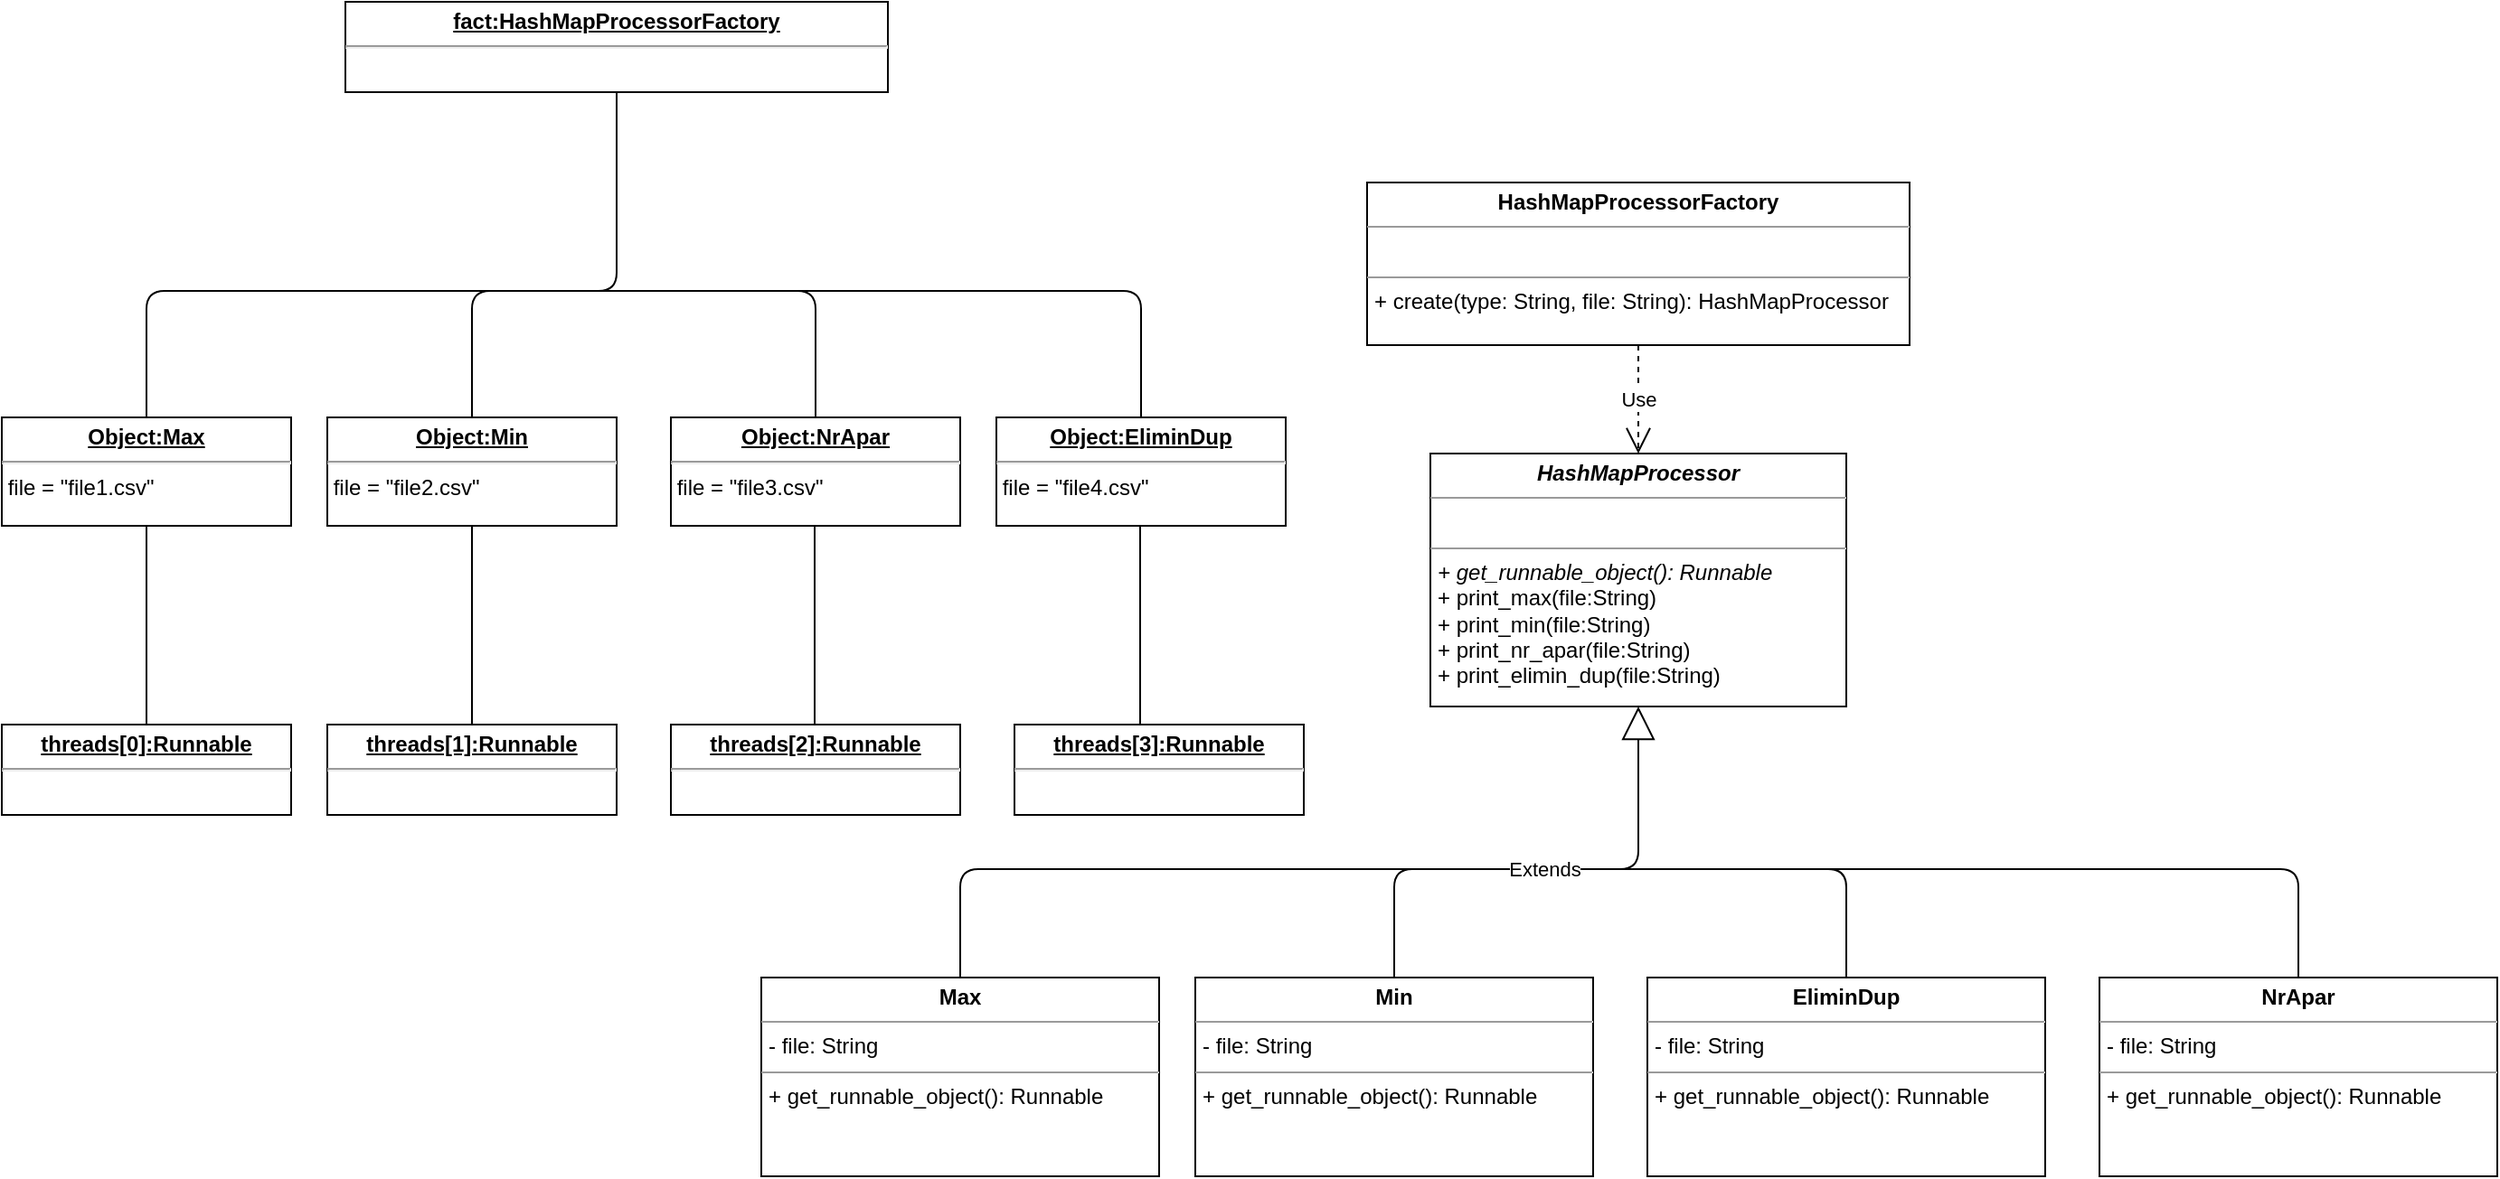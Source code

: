 <mxfile version="14.7.7" type="device"><diagram id="XsQ82FCbRbENwlQFKRoI" name="Page-1"><mxGraphModel dx="2286" dy="1812" grid="1" gridSize="10" guides="1" tooltips="1" connect="1" arrows="1" fold="1" page="1" pageScale="1" pageWidth="850" pageHeight="1100" math="0" shadow="0"><root><mxCell id="0"/><mxCell id="1" parent="0"/><mxCell id="ofvqh9xZmIxby0BlCn9Y-1" value="&lt;p style=&quot;margin: 0px ; margin-top: 4px ; text-align: center&quot;&gt;&lt;i&gt;&lt;b&gt;HashMapProcessor&lt;/b&gt;&lt;/i&gt;&lt;/p&gt;&lt;hr size=&quot;1&quot;&gt;&lt;p style=&quot;margin: 0px ; margin-left: 4px&quot;&gt;&lt;br&gt;&lt;/p&gt;&lt;hr size=&quot;1&quot;&gt;&lt;p style=&quot;margin: 0px ; margin-left: 4px&quot;&gt;&lt;i&gt;+ get_runnable_object(): Runnable&lt;/i&gt;&lt;/p&gt;&lt;p style=&quot;margin: 0px ; margin-left: 4px&quot;&gt;+ print_max(file:String)&lt;/p&gt;&lt;p style=&quot;margin: 0px ; margin-left: 4px&quot;&gt;+ print_min(file:String)&lt;/p&gt;&lt;p style=&quot;margin: 0px ; margin-left: 4px&quot;&gt;+ print_nr_apar(file:String)&lt;/p&gt;&lt;p style=&quot;margin: 0px ; margin-left: 4px&quot;&gt;+ print_elimin_dup(file:String)&lt;/p&gt;" style="verticalAlign=top;align=left;overflow=fill;fontSize=12;fontFamily=Helvetica;html=1;" vertex="1" parent="1"><mxGeometry x="460" y="10" width="230" height="140" as="geometry"/></mxCell><mxCell id="ofvqh9xZmIxby0BlCn9Y-2" value="&lt;p style=&quot;margin: 0px ; margin-top: 4px ; text-align: center&quot;&gt;&lt;b&gt;Max&lt;/b&gt;&lt;/p&gt;&lt;hr size=&quot;1&quot;&gt;&lt;p style=&quot;margin: 0px ; margin-left: 4px&quot;&gt;- file: String&lt;br&gt;&lt;/p&gt;&lt;hr size=&quot;1&quot;&gt;&lt;p style=&quot;margin: 0px ; margin-left: 4px&quot;&gt;+ get_runnable_object(): Runnable&lt;br&gt;&lt;/p&gt;" style="verticalAlign=top;align=left;overflow=fill;fontSize=12;fontFamily=Helvetica;html=1;" vertex="1" parent="1"><mxGeometry x="90" y="300" width="220" height="110" as="geometry"/></mxCell><mxCell id="ofvqh9xZmIxby0BlCn9Y-3" value="&lt;p style=&quot;margin: 0px ; margin-top: 4px ; text-align: center&quot;&gt;&lt;b&gt;Min&lt;/b&gt;&lt;/p&gt;&lt;hr size=&quot;1&quot;&gt;&lt;p style=&quot;margin: 0px ; margin-left: 4px&quot;&gt;- file: String&lt;br&gt;&lt;/p&gt;&lt;hr size=&quot;1&quot;&gt;&lt;p style=&quot;margin: 0px ; margin-left: 4px&quot;&gt;+ get_runnable_object(): Runnable&lt;br&gt;&lt;/p&gt;" style="verticalAlign=top;align=left;overflow=fill;fontSize=12;fontFamily=Helvetica;html=1;" vertex="1" parent="1"><mxGeometry x="330" y="300" width="220" height="110" as="geometry"/></mxCell><mxCell id="ofvqh9xZmIxby0BlCn9Y-4" value="&lt;p style=&quot;margin: 0px ; margin-top: 4px ; text-align: center&quot;&gt;&lt;b&gt;EliminDup&lt;/b&gt;&lt;br&gt;&lt;/p&gt;&lt;hr size=&quot;1&quot;&gt;&lt;p style=&quot;margin: 0px ; margin-left: 4px&quot;&gt;- file: String&lt;br&gt;&lt;/p&gt;&lt;hr size=&quot;1&quot;&gt;&lt;p style=&quot;margin: 0px ; margin-left: 4px&quot;&gt;+ get_runnable_object(): Runnable&lt;br&gt;&lt;/p&gt;" style="verticalAlign=top;align=left;overflow=fill;fontSize=12;fontFamily=Helvetica;html=1;" vertex="1" parent="1"><mxGeometry x="580" y="300" width="220" height="110" as="geometry"/></mxCell><mxCell id="ofvqh9xZmIxby0BlCn9Y-5" value="&lt;p style=&quot;margin: 0px ; margin-top: 4px ; text-align: center&quot;&gt;&lt;b&gt;NrApar&lt;/b&gt;&lt;br&gt;&lt;/p&gt;&lt;hr size=&quot;1&quot;&gt;&lt;p style=&quot;margin: 0px ; margin-left: 4px&quot;&gt;- file: String&lt;br&gt;&lt;/p&gt;&lt;hr size=&quot;1&quot;&gt;&lt;p style=&quot;margin: 0px ; margin-left: 4px&quot;&gt;+ get_runnable_object(): Runnable&lt;br&gt;&lt;/p&gt;" style="verticalAlign=top;align=left;overflow=fill;fontSize=12;fontFamily=Helvetica;html=1;" vertex="1" parent="1"><mxGeometry x="830" y="300" width="220" height="110" as="geometry"/></mxCell><mxCell id="ofvqh9xZmIxby0BlCn9Y-6" value="Extends" style="endArrow=block;endSize=16;endFill=0;html=1;entryX=0.5;entryY=1;entryDx=0;entryDy=0;exitX=0.5;exitY=0;exitDx=0;exitDy=0;" edge="1" parent="1" source="ofvqh9xZmIxby0BlCn9Y-3" target="ofvqh9xZmIxby0BlCn9Y-1"><mxGeometry width="160" relative="1" as="geometry"><mxPoint x="340" y="370" as="sourcePoint"/><mxPoint x="500" y="370" as="targetPoint"/><Array as="points"><mxPoint x="440" y="240"/><mxPoint x="575" y="240"/></Array></mxGeometry></mxCell><mxCell id="ofvqh9xZmIxby0BlCn9Y-7" value="" style="endArrow=none;html=1;entryX=0.5;entryY=0;entryDx=0;entryDy=0;" edge="1" parent="1" target="ofvqh9xZmIxby0BlCn9Y-2"><mxGeometry width="50" height="50" relative="1" as="geometry"><mxPoint x="460" y="240" as="sourcePoint"/><mxPoint x="200" y="300" as="targetPoint"/><Array as="points"><mxPoint x="200" y="240"/></Array></mxGeometry></mxCell><mxCell id="ofvqh9xZmIxby0BlCn9Y-8" value="" style="endArrow=none;html=1;entryX=0.5;entryY=0;entryDx=0;entryDy=0;" edge="1" parent="1" target="ofvqh9xZmIxby0BlCn9Y-4"><mxGeometry width="50" height="50" relative="1" as="geometry"><mxPoint x="560" y="240" as="sourcePoint"/><mxPoint x="450" y="340" as="targetPoint"/><Array as="points"><mxPoint x="690" y="240"/></Array></mxGeometry></mxCell><mxCell id="ofvqh9xZmIxby0BlCn9Y-9" value="" style="endArrow=none;html=1;entryX=0.5;entryY=0;entryDx=0;entryDy=0;" edge="1" parent="1" target="ofvqh9xZmIxby0BlCn9Y-5"><mxGeometry width="50" height="50" relative="1" as="geometry"><mxPoint x="660" y="240" as="sourcePoint"/><mxPoint x="450" y="340" as="targetPoint"/><Array as="points"><mxPoint x="940" y="240"/></Array></mxGeometry></mxCell><mxCell id="ofvqh9xZmIxby0BlCn9Y-10" value="&lt;p style=&quot;margin: 0px ; margin-top: 4px ; text-align: center&quot;&gt;&lt;b&gt;HashMapProcessorFactory&lt;/b&gt;&lt;/p&gt;&lt;hr size=&quot;1&quot;&gt;&lt;p style=&quot;margin: 0px ; margin-left: 4px&quot;&gt;&lt;br&gt;&lt;/p&gt;&lt;hr size=&quot;1&quot;&gt;&lt;p style=&quot;margin: 0px ; margin-left: 4px&quot;&gt;+ create(type: String, file: String): HashMapProcessor&lt;br&gt;&lt;/p&gt;" style="verticalAlign=top;align=left;overflow=fill;fontSize=12;fontFamily=Helvetica;html=1;" vertex="1" parent="1"><mxGeometry x="425" y="-140" width="300" height="90" as="geometry"/></mxCell><mxCell id="ofvqh9xZmIxby0BlCn9Y-14" value="Use" style="endArrow=open;endSize=12;dashed=1;html=1;exitX=0.5;exitY=1;exitDx=0;exitDy=0;entryX=0.5;entryY=0;entryDx=0;entryDy=0;" edge="1" parent="1" source="ofvqh9xZmIxby0BlCn9Y-10" target="ofvqh9xZmIxby0BlCn9Y-1"><mxGeometry width="160" relative="1" as="geometry"><mxPoint x="340" y="-30" as="sourcePoint"/><mxPoint x="500" y="-30" as="targetPoint"/></mxGeometry></mxCell><mxCell id="ofvqh9xZmIxby0BlCn9Y-15" value="&lt;p style=&quot;margin: 0px ; margin-top: 4px ; text-align: center ; text-decoration: underline&quot;&gt;&lt;b&gt;fact:HashMapProcessorFactory&lt;/b&gt;&lt;/p&gt;&lt;hr&gt;&lt;p style=&quot;margin: 0px ; margin-left: 8px&quot;&gt;&lt;br&gt;&lt;/p&gt;" style="verticalAlign=top;align=left;overflow=fill;fontSize=12;fontFamily=Helvetica;html=1;" vertex="1" parent="1"><mxGeometry x="-140" y="-240" width="300" height="50" as="geometry"/></mxCell><mxCell id="ofvqh9xZmIxby0BlCn9Y-16" value="&lt;p style=&quot;margin: 0px ; margin-top: 4px ; text-align: center ; text-decoration: underline&quot;&gt;&lt;b&gt;Object:Max&lt;/b&gt;&lt;/p&gt;&lt;hr&gt;&lt;div&gt;&amp;nbsp;file = &quot;file1.csv&quot;&lt;br&gt;&lt;/div&gt;" style="verticalAlign=top;align=left;overflow=fill;fontSize=12;fontFamily=Helvetica;html=1;" vertex="1" parent="1"><mxGeometry x="-330" y="-10" width="160" height="60" as="geometry"/></mxCell><mxCell id="ofvqh9xZmIxby0BlCn9Y-17" value="&lt;p style=&quot;margin: 0px ; margin-top: 4px ; text-align: center ; text-decoration: underline&quot;&gt;&lt;b&gt;Object:Min&lt;/b&gt;&lt;/p&gt;&lt;hr&gt;&lt;div&gt;&amp;nbsp;file = &quot;file2.csv&quot;&lt;br&gt;&lt;/div&gt;" style="verticalAlign=top;align=left;overflow=fill;fontSize=12;fontFamily=Helvetica;html=1;" vertex="1" parent="1"><mxGeometry x="-150" y="-10" width="160" height="60" as="geometry"/></mxCell><mxCell id="ofvqh9xZmIxby0BlCn9Y-18" value="&lt;p style=&quot;margin: 0px ; margin-top: 4px ; text-align: center ; text-decoration: underline&quot;&gt;&lt;b&gt;Object:NrApar&lt;/b&gt;&lt;/p&gt;&lt;hr&gt;&lt;div&gt;&amp;nbsp;file = &quot;file3.csv&quot;&lt;br&gt;&lt;/div&gt;" style="verticalAlign=top;align=left;overflow=fill;fontSize=12;fontFamily=Helvetica;html=1;" vertex="1" parent="1"><mxGeometry x="40" y="-10" width="160" height="60" as="geometry"/></mxCell><mxCell id="ofvqh9xZmIxby0BlCn9Y-19" value="&lt;p style=&quot;margin: 0px ; margin-top: 4px ; text-align: center ; text-decoration: underline&quot;&gt;&lt;b&gt;Object:EliminDup&lt;/b&gt;&lt;/p&gt;&lt;hr&gt;&lt;div&gt;&amp;nbsp;file = &quot;file4.csv&quot;&lt;br&gt;&lt;/div&gt;" style="verticalAlign=top;align=left;overflow=fill;fontSize=12;fontFamily=Helvetica;html=1;" vertex="1" parent="1"><mxGeometry x="220" y="-10" width="160" height="60" as="geometry"/></mxCell><mxCell id="ofvqh9xZmIxby0BlCn9Y-20" value="" style="endArrow=none;html=1;entryX=0.5;entryY=1;entryDx=0;entryDy=0;exitX=0.5;exitY=0;exitDx=0;exitDy=0;" edge="1" parent="1" source="ofvqh9xZmIxby0BlCn9Y-17" target="ofvqh9xZmIxby0BlCn9Y-15"><mxGeometry width="50" height="50" relative="1" as="geometry"><mxPoint x="400" y="140" as="sourcePoint"/><mxPoint x="450" y="90" as="targetPoint"/><Array as="points"><mxPoint x="-70" y="-80"/><mxPoint x="10" y="-80"/></Array></mxGeometry></mxCell><mxCell id="ofvqh9xZmIxby0BlCn9Y-21" value="" style="endArrow=none;html=1;entryX=0.5;entryY=0;entryDx=0;entryDy=0;" edge="1" parent="1" target="ofvqh9xZmIxby0BlCn9Y-16"><mxGeometry width="50" height="50" relative="1" as="geometry"><mxPoint x="-60" y="-80" as="sourcePoint"/><mxPoint x="170" y="90" as="targetPoint"/><Array as="points"><mxPoint x="-250" y="-80"/></Array></mxGeometry></mxCell><mxCell id="ofvqh9xZmIxby0BlCn9Y-22" value="" style="endArrow=none;html=1;entryX=0.5;entryY=0;entryDx=0;entryDy=0;" edge="1" parent="1" target="ofvqh9xZmIxby0BlCn9Y-18"><mxGeometry width="50" height="50" relative="1" as="geometry"><mxPoint x="-10" y="-80" as="sourcePoint"/><mxPoint x="170" y="90" as="targetPoint"/><Array as="points"><mxPoint x="120" y="-80"/></Array></mxGeometry></mxCell><mxCell id="ofvqh9xZmIxby0BlCn9Y-23" value="" style="endArrow=none;html=1;entryX=0.5;entryY=0;entryDx=0;entryDy=0;entryPerimeter=0;" edge="1" parent="1" target="ofvqh9xZmIxby0BlCn9Y-19"><mxGeometry width="50" height="50" relative="1" as="geometry"><mxPoint x="90" y="-80" as="sourcePoint"/><mxPoint x="170" y="90" as="targetPoint"/><Array as="points"><mxPoint x="300" y="-80"/></Array></mxGeometry></mxCell><mxCell id="ofvqh9xZmIxby0BlCn9Y-24" value="" style="endArrow=none;html=1;exitX=0.5;exitY=1;exitDx=0;exitDy=0;entryX=0.5;entryY=0;entryDx=0;entryDy=0;" edge="1" parent="1" source="ofvqh9xZmIxby0BlCn9Y-16" target="ofvqh9xZmIxby0BlCn9Y-25"><mxGeometry width="50" height="50" relative="1" as="geometry"><mxPoint x="120" y="100" as="sourcePoint"/><mxPoint x="-250" y="100" as="targetPoint"/></mxGeometry></mxCell><mxCell id="ofvqh9xZmIxby0BlCn9Y-25" value="&lt;p style=&quot;margin: 0px ; margin-top: 4px ; text-align: center ; text-decoration: underline&quot;&gt;&lt;b&gt;threads[0]:Runnable&lt;/b&gt;&lt;/p&gt;&lt;hr&gt;&lt;p style=&quot;margin: 0px ; margin-left: 8px&quot;&gt;&lt;br&gt;&lt;/p&gt;" style="verticalAlign=top;align=left;overflow=fill;fontSize=12;fontFamily=Helvetica;html=1;" vertex="1" parent="1"><mxGeometry x="-330" y="160" width="160" height="50" as="geometry"/></mxCell><mxCell id="ofvqh9xZmIxby0BlCn9Y-26" value="&lt;p style=&quot;margin: 0px ; margin-top: 4px ; text-align: center ; text-decoration: underline&quot;&gt;&lt;b&gt;threads[1]:Runnable&lt;/b&gt;&lt;/p&gt;&lt;hr&gt;&lt;p style=&quot;margin: 0px ; margin-left: 8px&quot;&gt;&lt;br&gt;&lt;/p&gt;" style="verticalAlign=top;align=left;overflow=fill;fontSize=12;fontFamily=Helvetica;html=1;" vertex="1" parent="1"><mxGeometry x="-150" y="160" width="160" height="50" as="geometry"/></mxCell><mxCell id="ofvqh9xZmIxby0BlCn9Y-27" value="&lt;p style=&quot;margin: 0px ; margin-top: 4px ; text-align: center ; text-decoration: underline&quot;&gt;&lt;b&gt;threads[2]:Runnable&lt;/b&gt;&lt;/p&gt;&lt;hr&gt;&lt;p style=&quot;margin: 0px ; margin-left: 8px&quot;&gt;&lt;br&gt;&lt;/p&gt;" style="verticalAlign=top;align=left;overflow=fill;fontSize=12;fontFamily=Helvetica;html=1;" vertex="1" parent="1"><mxGeometry x="40" y="160" width="160" height="50" as="geometry"/></mxCell><mxCell id="ofvqh9xZmIxby0BlCn9Y-28" value="&lt;p style=&quot;margin: 0px ; margin-top: 4px ; text-align: center ; text-decoration: underline&quot;&gt;&lt;b&gt;threads[3]:Runnable&lt;/b&gt;&lt;/p&gt;&lt;hr&gt;&lt;p style=&quot;margin: 0px ; margin-left: 8px&quot;&gt;&lt;br&gt;&lt;/p&gt;" style="verticalAlign=top;align=left;overflow=fill;fontSize=12;fontFamily=Helvetica;html=1;" vertex="1" parent="1"><mxGeometry x="230" y="160" width="160" height="50" as="geometry"/></mxCell><mxCell id="ofvqh9xZmIxby0BlCn9Y-30" value="" style="endArrow=none;html=1;exitX=0.5;exitY=1;exitDx=0;exitDy=0;entryX=0.5;entryY=0;entryDx=0;entryDy=0;" edge="1" parent="1" source="ofvqh9xZmIxby0BlCn9Y-17" target="ofvqh9xZmIxby0BlCn9Y-26"><mxGeometry width="50" height="50" relative="1" as="geometry"><mxPoint x="120" y="100" as="sourcePoint"/><mxPoint x="170" y="50" as="targetPoint"/></mxGeometry></mxCell><mxCell id="ofvqh9xZmIxby0BlCn9Y-31" value="" style="endArrow=none;html=1;exitX=0.5;exitY=1;exitDx=0;exitDy=0;entryX=0.5;entryY=0;entryDx=0;entryDy=0;" edge="1" parent="1"><mxGeometry width="50" height="50" relative="1" as="geometry"><mxPoint x="119.5" y="50" as="sourcePoint"/><mxPoint x="119.5" y="160" as="targetPoint"/></mxGeometry></mxCell><mxCell id="ofvqh9xZmIxby0BlCn9Y-32" value="" style="endArrow=none;html=1;exitX=0.5;exitY=1;exitDx=0;exitDy=0;entryX=0.5;entryY=0;entryDx=0;entryDy=0;" edge="1" parent="1"><mxGeometry width="50" height="50" relative="1" as="geometry"><mxPoint x="299.5" y="50" as="sourcePoint"/><mxPoint x="299.5" y="160" as="targetPoint"/></mxGeometry></mxCell></root></mxGraphModel></diagram></mxfile>